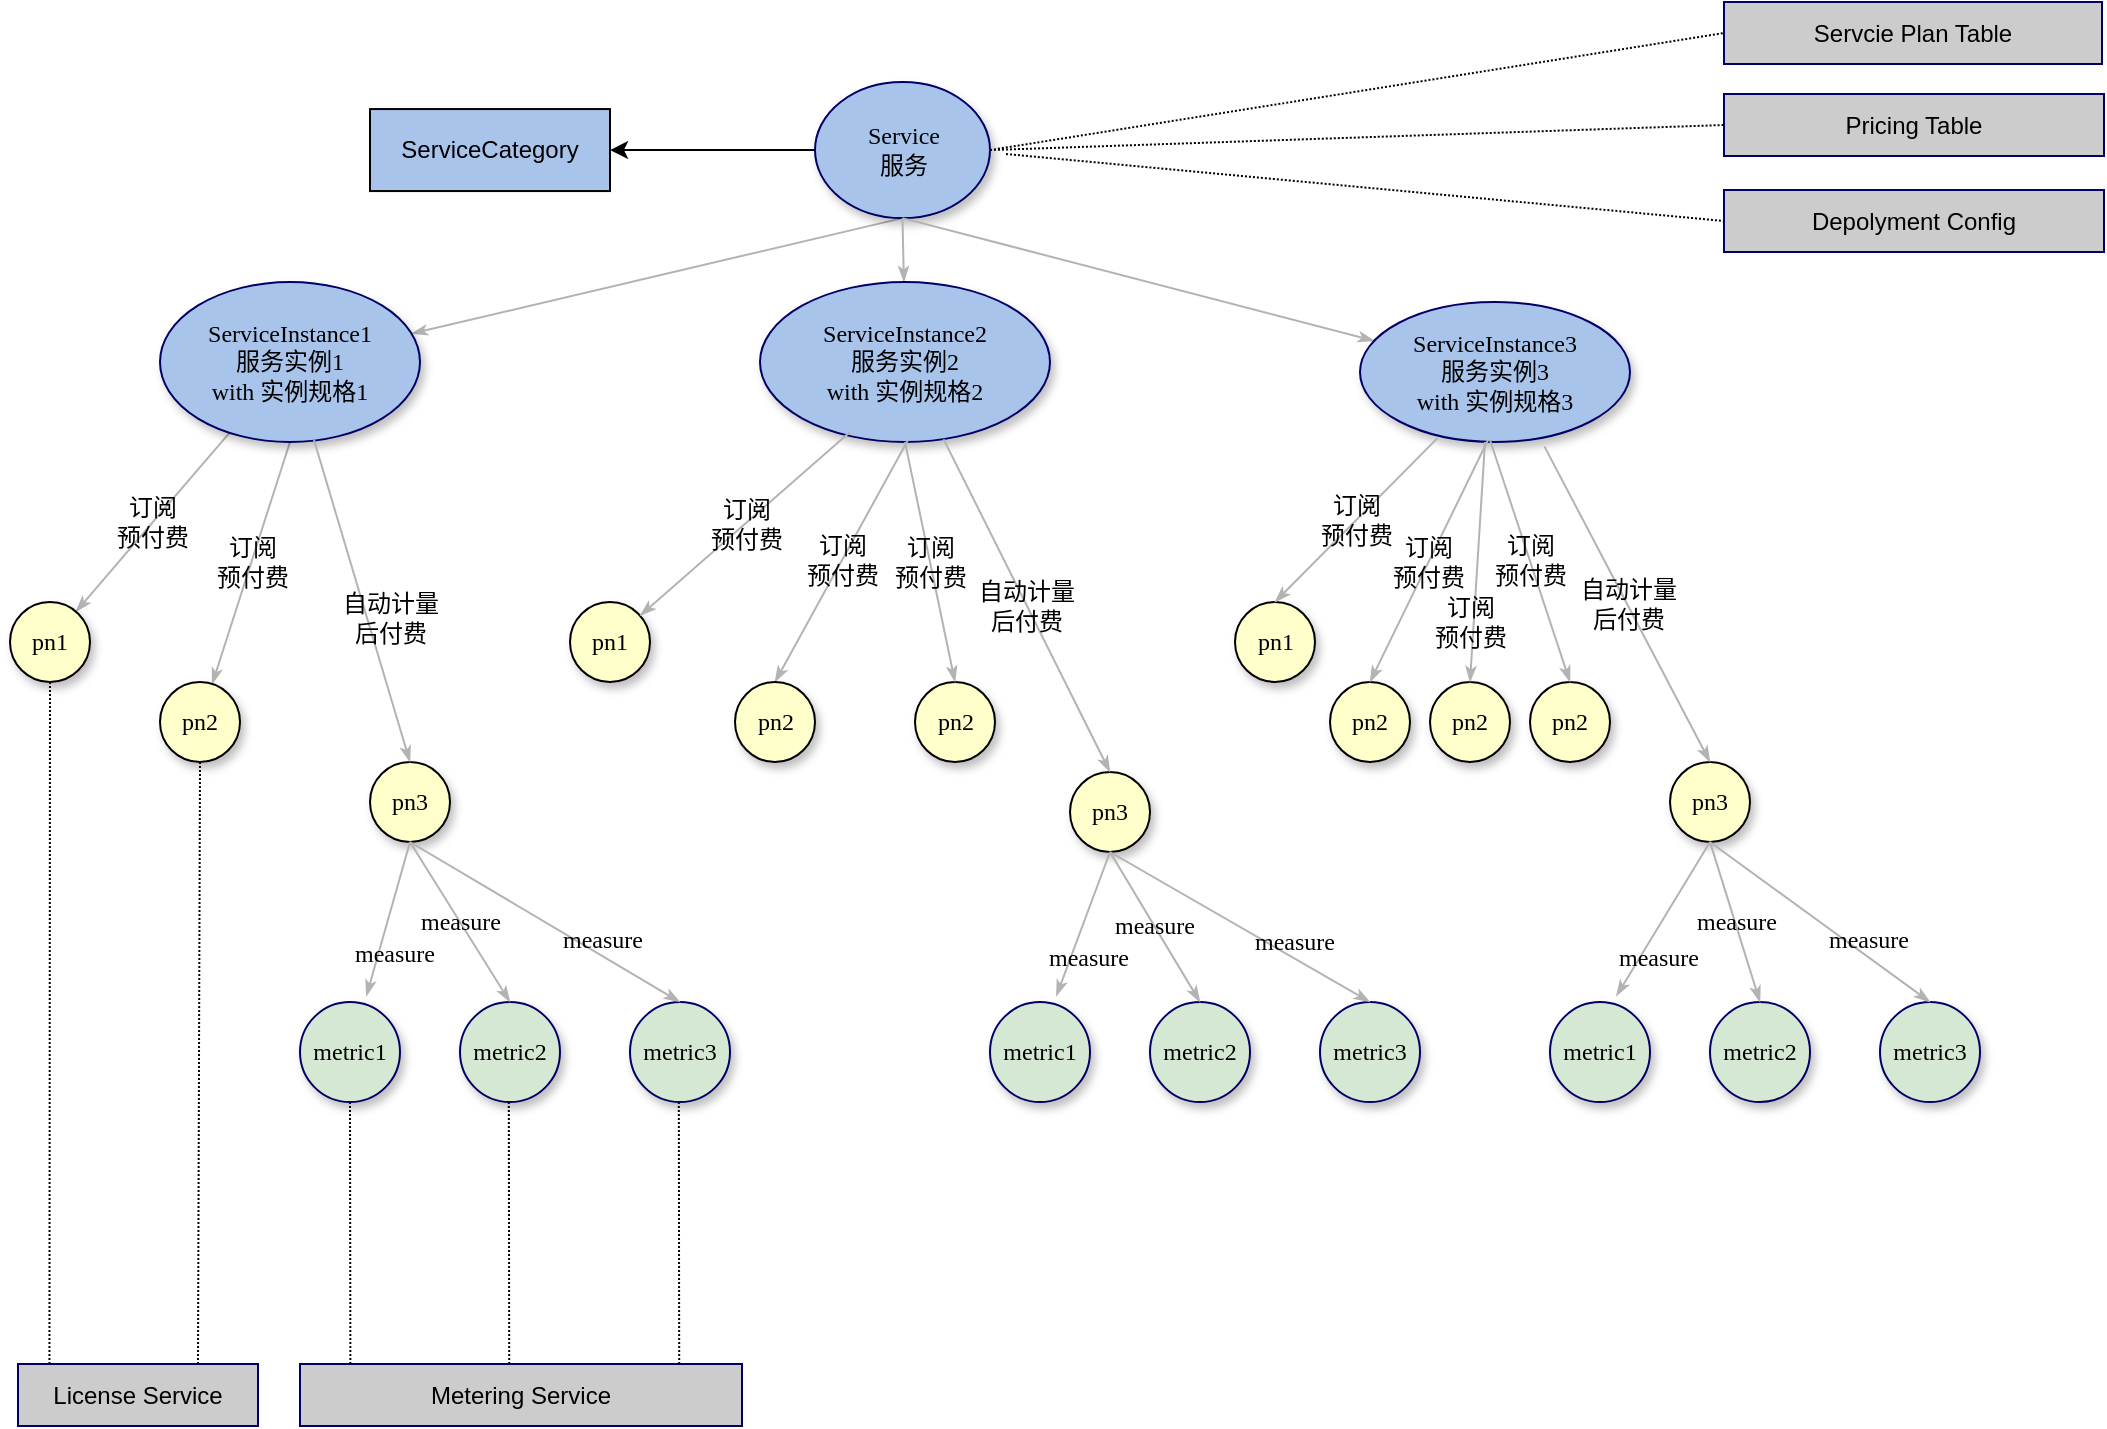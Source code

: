 <mxfile version="12.5.1" type="github"><diagram name="Page-1" id="42789a77-a242-8287-6e28-9cd8cfd52e62"><mxGraphModel dx="1024" dy="534" grid="0" gridSize="10" guides="1" tooltips="1" connect="1" arrows="1" fold="1" page="1" pageScale="1" pageWidth="1100" pageHeight="850" background="#ffffff" math="0" shadow="0"><root><mxCell id="0"/><mxCell id="1" parent="0"/><mxCell id="1ea317790d2ca983-12" style="edgeStyle=none;rounded=1;html=1;labelBackgroundColor=none;startArrow=none;startFill=0;startSize=5;endArrow=classicThin;endFill=1;endSize=5;jettySize=auto;orthogonalLoop=1;strokeColor=#B3B3B3;strokeWidth=1;fontFamily=Verdana;fontSize=12;exitX=0.5;exitY=1;exitDx=0;exitDy=0;" parent="1" source="1ea317790d2ca983-1" target="1ea317790d2ca983-2" edge="1"><mxGeometry relative="1" as="geometry"/></mxCell><mxCell id="OBcpHDgzxoplzca8aXiP-4" value="" style="edgeStyle=none;rounded=0;orthogonalLoop=1;jettySize=auto;html=1;" parent="1" source="1ea317790d2ca983-1" target="OBcpHDgzxoplzca8aXiP-3" edge="1"><mxGeometry relative="1" as="geometry"/></mxCell><mxCell id="OBcpHDgzxoplzca8aXiP-17" style="edgeStyle=none;rounded=0;orthogonalLoop=1;jettySize=auto;html=1;exitX=1;exitY=0.5;exitDx=0;exitDy=0;entryX=0;entryY=0.5;entryDx=0;entryDy=0;dashed=1;dashPattern=1 1;endArrow=none;endFill=0;" parent="1" source="1ea317790d2ca983-1" target="OBcpHDgzxoplzca8aXiP-15" edge="1"><mxGeometry relative="1" as="geometry"/></mxCell><mxCell id="1ea317790d2ca983-1" value="Service&lt;br&gt;服务" style="ellipse;whiteSpace=wrap;html=1;rounded=0;shadow=1;comic=0;labelBackgroundColor=none;strokeWidth=1;fontFamily=Verdana;fontSize=12;align=center;fillColor=#A9C4EB;strokeColor=#000066;" parent="1" vertex="1"><mxGeometry x="442.5" y="60" width="87.5" height="68.06" as="geometry"/></mxCell><mxCell id="1ea317790d2ca983-21" value="订阅&lt;br&gt;预付费" style="edgeStyle=none;rounded=1;html=1;labelBackgroundColor=none;startArrow=none;startFill=0;startSize=5;endArrow=classicThin;endFill=1;endSize=5;jettySize=auto;orthogonalLoop=1;strokeColor=#B3B3B3;strokeWidth=1;fontFamily=Verdana;fontSize=12" parent="1" source="1ea317790d2ca983-2" target="1ea317790d2ca983-7" edge="1"><mxGeometry relative="1" as="geometry"/></mxCell><mxCell id="1ea317790d2ca983-22" value="订阅&lt;br&gt;预付费" style="edgeStyle=none;rounded=1;html=1;labelBackgroundColor=none;startArrow=none;startFill=0;startSize=5;endArrow=classicThin;endFill=1;endSize=5;jettySize=auto;orthogonalLoop=1;strokeColor=#B3B3B3;strokeWidth=1;fontFamily=Verdana;fontSize=12;exitX=0.5;exitY=1;exitDx=0;exitDy=0;" parent="1" source="1ea317790d2ca983-2" target="1ea317790d2ca983-6" edge="1"><mxGeometry relative="1" as="geometry"/></mxCell><mxCell id="1ea317790d2ca983-2" value="ServiceInstance1&lt;br&gt;服务实例1&lt;br&gt;with 实例规格1" style="ellipse;whiteSpace=wrap;html=1;rounded=0;shadow=1;comic=0;labelBackgroundColor=none;strokeWidth=1;fontFamily=Verdana;fontSize=12;align=center;fillColor=#A9C4EB;strokeColor=#000066;" parent="1" vertex="1"><mxGeometry x="115" y="160" width="130" height="80" as="geometry"/></mxCell><mxCell id="1ea317790d2ca983-15" value="relation" style="edgeStyle=none;rounded=1;html=1;labelBackgroundColor=none;startArrow=none;startFill=0;startSize=5;endArrow=classicThin;endFill=1;endSize=5;jettySize=auto;orthogonalLoop=1;strokeColor=#B3B3B3;strokeWidth=1;fontFamily=Verdana;fontSize=12" parent="1" edge="1"><mxGeometry relative="1" as="geometry"><mxPoint x="737.5" y="320" as="targetPoint"/></mxGeometry></mxCell><mxCell id="1ea317790d2ca983-16" value="relation" style="edgeStyle=none;rounded=1;html=1;labelBackgroundColor=none;startArrow=none;startFill=0;startSize=5;endArrow=classicThin;endFill=1;endSize=5;jettySize=auto;orthogonalLoop=1;strokeColor=#B3B3B3;strokeWidth=1;fontFamily=Verdana;fontSize=12" parent="1" edge="1"><mxGeometry relative="1" as="geometry"><mxPoint x="737.5" y="470" as="targetPoint"/></mxGeometry></mxCell><mxCell id="1ea317790d2ca983-17" value="relation" style="edgeStyle=none;rounded=1;html=1;labelBackgroundColor=none;startArrow=none;startFill=0;startSize=5;endArrow=classicThin;endFill=1;endSize=5;jettySize=auto;orthogonalLoop=1;strokeColor=#B3B3B3;strokeWidth=1;fontFamily=Verdana;fontSize=12" parent="1" edge="1"><mxGeometry relative="1" as="geometry"><mxPoint x="531.398" y="528.984" as="targetPoint"/></mxGeometry></mxCell><mxCell id="OBcpHDgzxoplzca8aXiP-10" style="edgeStyle=none;rounded=0;orthogonalLoop=1;jettySize=auto;html=1;exitX=0.5;exitY=1;exitDx=0;exitDy=0;entryX=0.75;entryY=0;entryDx=0;entryDy=0;endArrow=none;endFill=0;dashed=1;dashPattern=1 1;" parent="1" source="1ea317790d2ca983-6" target="OBcpHDgzxoplzca8aXiP-5" edge="1"><mxGeometry relative="1" as="geometry"/></mxCell><mxCell id="1ea317790d2ca983-6" value="&lt;span&gt;pn2&lt;/span&gt;" style="ellipse;whiteSpace=wrap;html=1;rounded=0;shadow=1;comic=0;labelBackgroundColor=none;strokeWidth=1;fontFamily=Verdana;fontSize=12;align=center;fillColor=#FFFFCC;" parent="1" vertex="1"><mxGeometry x="115" y="360" width="40" height="40" as="geometry"/></mxCell><mxCell id="OBcpHDgzxoplzca8aXiP-9" style="edgeStyle=none;rounded=0;orthogonalLoop=1;jettySize=auto;html=1;exitX=0.5;exitY=1;exitDx=0;exitDy=0;entryX=0.131;entryY=0.006;entryDx=0;entryDy=0;entryPerimeter=0;endArrow=none;endFill=0;dashed=1;dashPattern=1 1;" parent="1" source="1ea317790d2ca983-7" target="OBcpHDgzxoplzca8aXiP-5" edge="1"><mxGeometry relative="1" as="geometry"/></mxCell><mxCell id="1ea317790d2ca983-7" value="&lt;span&gt;pn1&lt;/span&gt;" style="ellipse;whiteSpace=wrap;html=1;rounded=0;shadow=1;comic=0;labelBackgroundColor=none;strokeWidth=1;fontFamily=Verdana;fontSize=12;align=center;fillColor=#FFFFCC;" parent="1" vertex="1"><mxGeometry x="40" y="320" width="40" height="40" as="geometry"/></mxCell><mxCell id="1ea317790d2ca983-19" value="relation" style="edgeStyle=none;rounded=1;html=1;labelBackgroundColor=none;startArrow=none;startFill=0;startSize=5;endArrow=classicThin;endFill=1;endSize=5;jettySize=auto;orthogonalLoop=1;strokeColor=#B3B3B3;strokeWidth=1;fontFamily=Verdana;fontSize=12" parent="1" edge="1"><mxGeometry relative="1" as="geometry"><mxPoint x="247.5" y="240" as="sourcePoint"/></mxGeometry></mxCell><mxCell id="1ea317790d2ca983-20" value="relation" style="edgeStyle=none;rounded=1;html=1;labelBackgroundColor=none;startArrow=none;startFill=0;startSize=5;endArrow=classicThin;endFill=1;endSize=5;jettySize=auto;orthogonalLoop=1;strokeColor=#B3B3B3;strokeWidth=1;fontFamily=Verdana;fontSize=12" parent="1" edge="1"><mxGeometry relative="1" as="geometry"><mxPoint x="247.5" y="370" as="sourcePoint"/></mxGeometry></mxCell><mxCell id="1ea317790d2ca983-18" value="relation" style="edgeStyle=none;rounded=1;html=1;labelBackgroundColor=none;startArrow=none;startFill=0;startSize=5;endArrow=classicThin;endFill=1;endSize=5;jettySize=auto;orthogonalLoop=1;strokeColor=#B3B3B3;strokeWidth=1;fontFamily=Verdana;fontSize=12" parent="1" edge="1"><mxGeometry relative="1" as="geometry"><mxPoint x="283.95" y="500.874" as="sourcePoint"/></mxGeometry></mxCell><mxCell id="fWudIK1TiKa3WIDBKqin-5" style="edgeStyle=none;rounded=1;html=1;labelBackgroundColor=none;startArrow=none;startFill=0;startSize=5;endArrow=classicThin;endFill=1;endSize=5;jettySize=auto;orthogonalLoop=1;strokeColor=#B3B3B3;strokeWidth=1;fontFamily=Verdana;fontSize=12;exitX=0.5;exitY=1;exitDx=0;exitDy=0;" parent="1" source="1ea317790d2ca983-1" target="fWudIK1TiKa3WIDBKqin-6" edge="1"><mxGeometry relative="1" as="geometry"><mxPoint x="704.705" y="130.581" as="sourcePoint"/></mxGeometry></mxCell><mxCell id="fWudIK1TiKa3WIDBKqin-6" value="ServiceInstance2&lt;br&gt;服务实例2&lt;br&gt;with 实例规格2" style="ellipse;whiteSpace=wrap;html=1;rounded=0;shadow=1;comic=0;labelBackgroundColor=none;strokeWidth=1;fontFamily=Verdana;fontSize=12;align=center;fillColor=#A9C4EB;strokeColor=#000066;" parent="1" vertex="1"><mxGeometry x="415" y="160" width="145" height="80" as="geometry"/></mxCell><mxCell id="fWudIK1TiKa3WIDBKqin-11" style="edgeStyle=none;rounded=1;html=1;labelBackgroundColor=none;startArrow=none;startFill=0;startSize=5;endArrow=classicThin;endFill=1;endSize=5;jettySize=auto;orthogonalLoop=1;strokeColor=#B3B3B3;strokeWidth=1;fontFamily=Verdana;fontSize=12;exitX=0.5;exitY=1;exitDx=0;exitDy=0;" parent="1" source="1ea317790d2ca983-1" target="fWudIK1TiKa3WIDBKqin-12" edge="1"><mxGeometry relative="1" as="geometry"><mxPoint x="1014.705" y="130.581" as="sourcePoint"/></mxGeometry></mxCell><mxCell id="fWudIK1TiKa3WIDBKqin-12" value="ServiceInstance3&lt;br&gt;服务实例3&lt;br&gt;with 实例规格3" style="ellipse;whiteSpace=wrap;html=1;rounded=0;shadow=1;comic=0;labelBackgroundColor=none;strokeWidth=1;fontFamily=Verdana;fontSize=12;align=center;fillColor=#A9C4EB;strokeColor=#000066;" parent="1" vertex="1"><mxGeometry x="715" y="170" width="135" height="70" as="geometry"/></mxCell><mxCell id="fWudIK1TiKa3WIDBKqin-17" value="&lt;span&gt;pn3&lt;/span&gt;" style="ellipse;whiteSpace=wrap;html=1;rounded=0;shadow=1;comic=0;labelBackgroundColor=none;strokeWidth=1;fontFamily=Verdana;fontSize=12;align=center;fillColor=#FFFFCC;" parent="1" vertex="1"><mxGeometry x="220" y="400" width="40" height="40" as="geometry"/></mxCell><mxCell id="fWudIK1TiKa3WIDBKqin-18" value="自动计量&lt;br&gt;后付费" style="edgeStyle=none;rounded=1;html=1;labelBackgroundColor=none;startArrow=none;startFill=0;startSize=5;endArrow=classicThin;endFill=1;endSize=5;jettySize=auto;orthogonalLoop=1;strokeColor=#B3B3B3;strokeWidth=1;fontFamily=Verdana;fontSize=12;entryX=0.5;entryY=0;entryDx=0;entryDy=0;" parent="1" target="fWudIK1TiKa3WIDBKqin-17" edge="1"><mxGeometry x="0.145" y="11" relative="1" as="geometry"><mxPoint x="192" y="239" as="sourcePoint"/><mxPoint x="210.0" y="310.146" as="targetPoint"/><mxPoint as="offset"/></mxGeometry></mxCell><mxCell id="fWudIK1TiKa3WIDBKqin-19" value="&lt;span&gt;pn1&lt;/span&gt;" style="ellipse;whiteSpace=wrap;html=1;rounded=0;shadow=1;comic=0;labelBackgroundColor=none;strokeWidth=1;fontFamily=Verdana;fontSize=12;align=center;fillColor=#FFFFCC;" parent="1" vertex="1"><mxGeometry x="320" y="320" width="40" height="40" as="geometry"/></mxCell><mxCell id="fWudIK1TiKa3WIDBKqin-21" value="&lt;span&gt;pn3&lt;/span&gt;" style="ellipse;whiteSpace=wrap;html=1;rounded=0;shadow=1;comic=0;labelBackgroundColor=none;strokeWidth=1;fontFamily=Verdana;fontSize=12;align=center;fillColor=#FFFFCC;" parent="1" vertex="1"><mxGeometry x="570" y="405" width="40" height="40" as="geometry"/></mxCell><mxCell id="fWudIK1TiKa3WIDBKqin-22" value="自动计量&lt;br&gt;后付费" style="edgeStyle=none;rounded=1;html=1;labelBackgroundColor=none;startArrow=none;startFill=0;startSize=5;endArrow=classicThin;endFill=1;endSize=5;jettySize=auto;orthogonalLoop=1;strokeColor=#B3B3B3;strokeWidth=1;fontFamily=Verdana;fontSize=12;entryX=0.5;entryY=0;entryDx=0;entryDy=0;" parent="1" source="fWudIK1TiKa3WIDBKqin-6" target="fWudIK1TiKa3WIDBKqin-21" edge="1"><mxGeometry relative="1" as="geometry"><mxPoint x="536.01" y="234.16" as="sourcePoint"/><mxPoint x="530.0" y="310.146" as="targetPoint"/></mxGeometry></mxCell><mxCell id="fWudIK1TiKa3WIDBKqin-23" value="订阅&lt;br&gt;预付费" style="edgeStyle=none;rounded=1;html=1;labelBackgroundColor=none;startArrow=none;startFill=0;startSize=5;endArrow=classicThin;endFill=1;endSize=5;jettySize=auto;orthogonalLoop=1;strokeColor=#B3B3B3;strokeWidth=1;fontFamily=Verdana;fontSize=12;entryX=0.5;entryY=0;entryDx=0;entryDy=0;" parent="1" target="fWudIK1TiKa3WIDBKqin-27" edge="1"><mxGeometry relative="1" as="geometry"><mxPoint x="489" y="239" as="sourcePoint"/><mxPoint x="487.5" y="320" as="targetPoint"/></mxGeometry></mxCell><mxCell id="fWudIK1TiKa3WIDBKqin-24" value="订阅&lt;br&gt;预付费" style="edgeStyle=none;rounded=1;html=1;labelBackgroundColor=none;startArrow=none;startFill=0;startSize=5;endArrow=classicThin;endFill=1;endSize=5;jettySize=auto;orthogonalLoop=1;strokeColor=#B3B3B3;strokeWidth=1;fontFamily=Verdana;fontSize=12" parent="1" target="fWudIK1TiKa3WIDBKqin-19" edge="1"><mxGeometry relative="1" as="geometry"><mxPoint x="460" y="235" as="sourcePoint"/></mxGeometry></mxCell><mxCell id="fWudIK1TiKa3WIDBKqin-27" value="&lt;span&gt;pn2&lt;/span&gt;" style="ellipse;whiteSpace=wrap;html=1;rounded=0;shadow=1;comic=0;labelBackgroundColor=none;strokeWidth=1;fontFamily=Verdana;fontSize=12;align=center;fillColor=#FFFFCC;" parent="1" vertex="1"><mxGeometry x="402.5" y="360" width="40" height="40" as="geometry"/></mxCell><mxCell id="fWudIK1TiKa3WIDBKqin-30" value="&lt;span&gt;pn2&lt;/span&gt;" style="ellipse;whiteSpace=wrap;html=1;rounded=0;shadow=1;comic=0;labelBackgroundColor=none;strokeWidth=1;fontFamily=Verdana;fontSize=12;align=center;fillColor=#FFFFCC;" parent="1" vertex="1"><mxGeometry x="492.5" y="360" width="40" height="40" as="geometry"/></mxCell><mxCell id="fWudIK1TiKa3WIDBKqin-31" value="订阅&lt;br&gt;预付费" style="edgeStyle=none;rounded=1;html=1;labelBackgroundColor=none;startArrow=none;startFill=0;startSize=5;endArrow=classicThin;endFill=1;endSize=5;jettySize=auto;orthogonalLoop=1;strokeColor=#B3B3B3;strokeWidth=1;fontFamily=Verdana;fontSize=12;entryX=0.5;entryY=0;entryDx=0;entryDy=0;exitX=0.5;exitY=1;exitDx=0;exitDy=0;" parent="1" source="fWudIK1TiKa3WIDBKqin-6" target="fWudIK1TiKa3WIDBKqin-30" edge="1"><mxGeometry relative="1" as="geometry"><mxPoint x="539" y="239" as="sourcePoint"/><mxPoint x="490" y="320" as="targetPoint"/></mxGeometry></mxCell><mxCell id="fWudIK1TiKa3WIDBKqin-32" value="&lt;span&gt;pn1&lt;/span&gt;" style="ellipse;whiteSpace=wrap;html=1;rounded=0;shadow=1;comic=0;labelBackgroundColor=none;strokeWidth=1;fontFamily=Verdana;fontSize=12;align=center;fillColor=#FFFFCC;" parent="1" vertex="1"><mxGeometry x="652.5" y="320" width="40" height="40" as="geometry"/></mxCell><mxCell id="fWudIK1TiKa3WIDBKqin-33" value="&lt;span&gt;pn2&lt;/span&gt;" style="ellipse;whiteSpace=wrap;html=1;rounded=0;shadow=1;comic=0;labelBackgroundColor=none;strokeWidth=1;fontFamily=Verdana;fontSize=12;align=center;fillColor=#FFFFCC;" parent="1" vertex="1"><mxGeometry x="700" y="360" width="40" height="40" as="geometry"/></mxCell><mxCell id="fWudIK1TiKa3WIDBKqin-34" value="&lt;span&gt;pn2&lt;/span&gt;" style="ellipse;whiteSpace=wrap;html=1;rounded=0;shadow=1;comic=0;labelBackgroundColor=none;strokeWidth=1;fontFamily=Verdana;fontSize=12;align=center;fillColor=#FFFFCC;" parent="1" vertex="1"><mxGeometry x="750" y="360" width="40" height="40" as="geometry"/></mxCell><mxCell id="fWudIK1TiKa3WIDBKqin-35" value="&lt;span&gt;pn3&lt;/span&gt;" style="ellipse;whiteSpace=wrap;html=1;rounded=0;shadow=1;comic=0;labelBackgroundColor=none;strokeWidth=1;fontFamily=Verdana;fontSize=12;align=center;fillColor=#FFFFCC;" parent="1" vertex="1"><mxGeometry x="870" y="400" width="40" height="40" as="geometry"/></mxCell><mxCell id="fWudIK1TiKa3WIDBKqin-36" value="自动计量&lt;br&gt;后付费" style="edgeStyle=none;rounded=1;html=1;labelBackgroundColor=none;startArrow=none;startFill=0;startSize=5;endArrow=classicThin;endFill=1;endSize=5;jettySize=auto;orthogonalLoop=1;strokeColor=#B3B3B3;strokeWidth=1;fontFamily=Verdana;fontSize=12;entryX=0.5;entryY=0;entryDx=0;entryDy=0;exitX=0.683;exitY=1.031;exitDx=0;exitDy=0;exitPerimeter=0;" parent="1" source="fWudIK1TiKa3WIDBKqin-12" target="fWudIK1TiKa3WIDBKqin-35" edge="1"><mxGeometry relative="1" as="geometry"><mxPoint x="808.283" y="236.215" as="sourcePoint"/><mxPoint x="820.0" y="310.146" as="targetPoint"/></mxGeometry></mxCell><mxCell id="fWudIK1TiKa3WIDBKqin-37" value="订阅&lt;br&gt;预付费" style="edgeStyle=none;rounded=1;html=1;labelBackgroundColor=none;startArrow=none;startFill=0;startSize=5;endArrow=classicThin;endFill=1;endSize=5;jettySize=auto;orthogonalLoop=1;strokeColor=#B3B3B3;strokeWidth=1;fontFamily=Verdana;fontSize=12;entryX=0.5;entryY=0;entryDx=0;entryDy=0;exitX=0.5;exitY=1;exitDx=0;exitDy=0;" parent="1" target="fWudIK1TiKa3WIDBKqin-34" edge="1"><mxGeometry x="0.502" y="-2" relative="1" as="geometry"><mxPoint x="777.5" y="240" as="sourcePoint"/><mxPoint x="780" y="320" as="targetPoint"/><mxPoint as="offset"/></mxGeometry></mxCell><mxCell id="fWudIK1TiKa3WIDBKqin-38" value="订阅&lt;br&gt;预付费" style="edgeStyle=none;rounded=1;html=1;labelBackgroundColor=none;startArrow=none;startFill=0;startSize=5;endArrow=classicThin;endFill=1;endSize=5;jettySize=auto;orthogonalLoop=1;strokeColor=#B3B3B3;strokeWidth=1;fontFamily=Verdana;fontSize=12;entryX=0.5;entryY=0;entryDx=0;entryDy=0;" parent="1" target="fWudIK1TiKa3WIDBKqin-33" edge="1"><mxGeometry relative="1" as="geometry"><mxPoint x="779" y="239" as="sourcePoint"/><mxPoint x="777.5" y="320" as="targetPoint"/></mxGeometry></mxCell><mxCell id="fWudIK1TiKa3WIDBKqin-39" value="订阅&lt;br&gt;预付费" style="edgeStyle=none;rounded=1;html=1;labelBackgroundColor=none;startArrow=none;startFill=0;startSize=5;endArrow=classicThin;endFill=1;endSize=5;jettySize=auto;orthogonalLoop=1;strokeColor=#B3B3B3;strokeWidth=1;fontFamily=Verdana;fontSize=12;entryX=0.5;entryY=0;entryDx=0;entryDy=0;exitX=0.286;exitY=0.974;exitDx=0;exitDy=0;exitPerimeter=0;" parent="1" source="fWudIK1TiKa3WIDBKqin-12" target="fWudIK1TiKa3WIDBKqin-32" edge="1"><mxGeometry relative="1" as="geometry"><mxPoint x="745.75" y="239" as="sourcePoint"/><mxPoint x="679.25" y="370" as="targetPoint"/></mxGeometry></mxCell><mxCell id="fWudIK1TiKa3WIDBKqin-41" value="&lt;span&gt;pn2&lt;/span&gt;" style="ellipse;whiteSpace=wrap;html=1;rounded=0;shadow=1;comic=0;labelBackgroundColor=none;strokeWidth=1;fontFamily=Verdana;fontSize=12;align=center;fillColor=#FFFFCC;" parent="1" vertex="1"><mxGeometry x="800" y="360" width="40" height="40" as="geometry"/></mxCell><mxCell id="fWudIK1TiKa3WIDBKqin-45" value="订阅&lt;br&gt;预付费" style="edgeStyle=none;rounded=1;html=1;labelBackgroundColor=none;startArrow=none;startFill=0;startSize=5;endArrow=classicThin;endFill=1;endSize=5;jettySize=auto;orthogonalLoop=1;strokeColor=#B3B3B3;strokeWidth=1;fontFamily=Verdana;fontSize=12;entryX=0.5;entryY=0;entryDx=0;entryDy=0;" parent="1" target="fWudIK1TiKa3WIDBKqin-41" edge="1"><mxGeometry relative="1" as="geometry"><mxPoint x="780" y="239" as="sourcePoint"/><mxPoint x="750" y="360" as="targetPoint"/></mxGeometry></mxCell><mxCell id="OBcpHDgzxoplzca8aXiP-11" style="edgeStyle=none;rounded=0;orthogonalLoop=1;jettySize=auto;html=1;exitX=0.5;exitY=1;exitDx=0;exitDy=0;entryX=0.114;entryY=0.006;entryDx=0;entryDy=0;entryPerimeter=0;endArrow=none;endFill=0;dashed=1;dashPattern=1 1;" parent="1" source="fWudIK1TiKa3WIDBKqin-47" target="OBcpHDgzxoplzca8aXiP-6" edge="1"><mxGeometry relative="1" as="geometry"/></mxCell><mxCell id="fWudIK1TiKa3WIDBKqin-47" value="&lt;span&gt;metric1&lt;/span&gt;" style="ellipse;whiteSpace=wrap;html=1;rounded=0;shadow=1;comic=0;labelBackgroundColor=none;strokeWidth=1;fontFamily=Verdana;fontSize=12;align=center;strokeColor=#000066;gradientColor=none;fillColor=#D5E8D4;" parent="1" vertex="1"><mxGeometry x="185" y="520" width="50" height="50" as="geometry"/></mxCell><mxCell id="fWudIK1TiKa3WIDBKqin-48" value="&lt;span&gt;metric2&lt;/span&gt;" style="ellipse;whiteSpace=wrap;html=1;rounded=0;shadow=1;comic=0;labelBackgroundColor=none;strokeWidth=1;fontFamily=Verdana;fontSize=12;align=center;strokeColor=#000066;gradientColor=none;fillColor=#D5E8D4;" parent="1" vertex="1"><mxGeometry x="265" y="520" width="50" height="50" as="geometry"/></mxCell><mxCell id="fWudIK1TiKa3WIDBKqin-49" value="&lt;span&gt;metric3&lt;/span&gt;" style="ellipse;whiteSpace=wrap;html=1;rounded=0;shadow=1;comic=0;labelBackgroundColor=none;strokeWidth=1;fontFamily=Verdana;fontSize=12;align=center;strokeColor=#000066;gradientColor=none;fillColor=#D5E8D4;" parent="1" vertex="1"><mxGeometry x="350" y="520" width="50" height="50" as="geometry"/></mxCell><mxCell id="fWudIK1TiKa3WIDBKqin-50" value="measure" style="edgeStyle=none;rounded=1;html=1;labelBackgroundColor=none;startArrow=none;startFill=0;startSize=5;endArrow=classicThin;endFill=1;endSize=5;jettySize=auto;orthogonalLoop=1;strokeColor=#B3B3B3;strokeWidth=1;fontFamily=Verdana;fontSize=12;entryX=0.664;entryY=-0.06;entryDx=0;entryDy=0;exitX=0.5;exitY=1;exitDx=0;exitDy=0;entryPerimeter=0;" parent="1" source="fWudIK1TiKa3WIDBKqin-17" target="fWudIK1TiKa3WIDBKqin-47" edge="1"><mxGeometry x="0.411" y="7" relative="1" as="geometry"><mxPoint x="330.001" y="244.335" as="sourcePoint"/><mxPoint x="378.2" y="405" as="targetPoint"/><mxPoint x="1" as="offset"/></mxGeometry></mxCell><mxCell id="fWudIK1TiKa3WIDBKqin-51" value="measure" style="edgeStyle=none;rounded=1;html=1;labelBackgroundColor=none;startArrow=none;startFill=0;startSize=5;endArrow=classicThin;endFill=1;endSize=5;jettySize=auto;orthogonalLoop=1;strokeColor=#B3B3B3;strokeWidth=1;fontFamily=Verdana;fontSize=12;entryX=0.5;entryY=0;entryDx=0;entryDy=0;exitX=0.5;exitY=1;exitDx=0;exitDy=0;" parent="1" source="fWudIK1TiKa3WIDBKqin-17" target="fWudIK1TiKa3WIDBKqin-48" edge="1"><mxGeometry relative="1" as="geometry"><mxPoint x="350" y="440" as="sourcePoint"/><mxPoint x="258.2" y="517" as="targetPoint"/></mxGeometry></mxCell><mxCell id="fWudIK1TiKa3WIDBKqin-52" value="measure" style="edgeStyle=none;rounded=1;html=1;labelBackgroundColor=none;startArrow=none;startFill=0;startSize=5;endArrow=classicThin;endFill=1;endSize=5;jettySize=auto;orthogonalLoop=1;strokeColor=#B3B3B3;strokeWidth=1;fontFamily=Verdana;fontSize=12;entryX=0.5;entryY=0;entryDx=0;entryDy=0;exitX=0.5;exitY=1;exitDx=0;exitDy=0;" parent="1" source="fWudIK1TiKa3WIDBKqin-17" target="fWudIK1TiKa3WIDBKqin-49" edge="1"><mxGeometry x="0.365" y="7" relative="1" as="geometry"><mxPoint x="310" y="440" as="sourcePoint"/><mxPoint x="360" y="520" as="targetPoint"/><mxPoint as="offset"/></mxGeometry></mxCell><mxCell id="fWudIK1TiKa3WIDBKqin-53" value="&lt;span&gt;metric3&lt;/span&gt;" style="ellipse;whiteSpace=wrap;html=1;rounded=0;shadow=1;comic=0;labelBackgroundColor=none;strokeWidth=1;fontFamily=Verdana;fontSize=12;align=center;strokeColor=#000066;gradientColor=none;fillColor=#D5E8D4;" parent="1" vertex="1"><mxGeometry x="695" y="520" width="50" height="50" as="geometry"/></mxCell><mxCell id="fWudIK1TiKa3WIDBKqin-54" value="&lt;span&gt;metric2&lt;/span&gt;" style="ellipse;whiteSpace=wrap;html=1;rounded=0;shadow=1;comic=0;labelBackgroundColor=none;strokeWidth=1;fontFamily=Verdana;fontSize=12;align=center;strokeColor=#000066;gradientColor=none;fillColor=#D5E8D4;" parent="1" vertex="1"><mxGeometry x="610" y="520" width="50" height="50" as="geometry"/></mxCell><mxCell id="fWudIK1TiKa3WIDBKqin-55" value="&lt;span&gt;metric1&lt;/span&gt;" style="ellipse;whiteSpace=wrap;html=1;rounded=0;shadow=1;comic=0;labelBackgroundColor=none;strokeWidth=1;fontFamily=Verdana;fontSize=12;align=center;strokeColor=#000066;gradientColor=none;fillColor=#D5E8D4;" parent="1" vertex="1"><mxGeometry x="530" y="520" width="50" height="50" as="geometry"/></mxCell><mxCell id="fWudIK1TiKa3WIDBKqin-56" value="measure" style="edgeStyle=none;rounded=1;html=1;labelBackgroundColor=none;startArrow=none;startFill=0;startSize=5;endArrow=classicThin;endFill=1;endSize=5;jettySize=auto;orthogonalLoop=1;strokeColor=#B3B3B3;strokeWidth=1;fontFamily=Verdana;fontSize=12;entryX=0.5;entryY=0;entryDx=0;entryDy=0;exitX=0.5;exitY=1;exitDx=0;exitDy=0;" parent="1" source="fWudIK1TiKa3WIDBKqin-21" target="fWudIK1TiKa3WIDBKqin-54" edge="1"><mxGeometry relative="1" as="geometry"><mxPoint x="655" y="440" as="sourcePoint"/><mxPoint x="603.2" y="517" as="targetPoint"/></mxGeometry></mxCell><mxCell id="fWudIK1TiKa3WIDBKqin-57" value="measure" style="edgeStyle=none;rounded=1;html=1;labelBackgroundColor=none;startArrow=none;startFill=0;startSize=5;endArrow=classicThin;endFill=1;endSize=5;jettySize=auto;orthogonalLoop=1;strokeColor=#B3B3B3;strokeWidth=1;fontFamily=Verdana;fontSize=12;entryX=0.664;entryY=-0.06;entryDx=0;entryDy=0;entryPerimeter=0;exitX=0.5;exitY=1;exitDx=0;exitDy=0;" parent="1" source="fWudIK1TiKa3WIDBKqin-21" target="fWudIK1TiKa3WIDBKqin-55" edge="1"><mxGeometry x="0.411" y="7" relative="1" as="geometry"><mxPoint x="655" y="440" as="sourcePoint"/><mxPoint x="723.2" y="405" as="targetPoint"/><mxPoint x="1" as="offset"/></mxGeometry></mxCell><mxCell id="fWudIK1TiKa3WIDBKqin-58" value="measure" style="edgeStyle=none;rounded=1;html=1;labelBackgroundColor=none;startArrow=none;startFill=0;startSize=5;endArrow=classicThin;endFill=1;endSize=5;jettySize=auto;orthogonalLoop=1;strokeColor=#B3B3B3;strokeWidth=1;fontFamily=Verdana;fontSize=12;entryX=0.5;entryY=0;entryDx=0;entryDy=0;exitX=0.5;exitY=1;exitDx=0;exitDy=0;" parent="1" source="fWudIK1TiKa3WIDBKqin-21" target="fWudIK1TiKa3WIDBKqin-53" edge="1"><mxGeometry x="0.365" y="7" relative="1" as="geometry"><mxPoint x="655" y="440" as="sourcePoint"/><mxPoint x="705" y="520" as="targetPoint"/><mxPoint as="offset"/></mxGeometry></mxCell><mxCell id="fWudIK1TiKa3WIDBKqin-59" value="&lt;span&gt;metric3&lt;/span&gt;" style="ellipse;whiteSpace=wrap;html=1;rounded=0;shadow=1;comic=0;labelBackgroundColor=none;strokeWidth=1;fontFamily=Verdana;fontSize=12;align=center;strokeColor=#000066;gradientColor=none;fillColor=#D5E8D4;" parent="1" vertex="1"><mxGeometry x="975" y="520" width="50" height="50" as="geometry"/></mxCell><mxCell id="fWudIK1TiKa3WIDBKqin-60" value="&lt;span&gt;metric2&lt;/span&gt;" style="ellipse;whiteSpace=wrap;html=1;rounded=0;shadow=1;comic=0;labelBackgroundColor=none;strokeWidth=1;fontFamily=Verdana;fontSize=12;align=center;strokeColor=#000066;gradientColor=none;fillColor=#D5E8D4;" parent="1" vertex="1"><mxGeometry x="890" y="520" width="50" height="50" as="geometry"/></mxCell><mxCell id="fWudIK1TiKa3WIDBKqin-61" value="&lt;span&gt;metric1&lt;/span&gt;" style="ellipse;whiteSpace=wrap;html=1;rounded=0;shadow=1;comic=0;labelBackgroundColor=none;strokeWidth=1;fontFamily=Verdana;fontSize=12;align=center;strokeColor=#000066;gradientColor=none;fillColor=#D5E8D4;" parent="1" vertex="1"><mxGeometry x="810" y="520" width="50" height="50" as="geometry"/></mxCell><mxCell id="fWudIK1TiKa3WIDBKqin-62" value="measure" style="edgeStyle=none;rounded=1;html=1;labelBackgroundColor=none;startArrow=none;startFill=0;startSize=5;endArrow=classicThin;endFill=1;endSize=5;jettySize=auto;orthogonalLoop=1;strokeColor=#B3B3B3;strokeWidth=1;fontFamily=Verdana;fontSize=12;entryX=0.5;entryY=0;entryDx=0;entryDy=0;exitX=0.5;exitY=1;exitDx=0;exitDy=0;" parent="1" source="fWudIK1TiKa3WIDBKqin-35" target="fWudIK1TiKa3WIDBKqin-60" edge="1"><mxGeometry relative="1" as="geometry"><mxPoint x="940" y="445" as="sourcePoint"/><mxPoint x="883.2" y="517" as="targetPoint"/></mxGeometry></mxCell><mxCell id="fWudIK1TiKa3WIDBKqin-63" value="measure" style="edgeStyle=none;rounded=1;html=1;labelBackgroundColor=none;startArrow=none;startFill=0;startSize=5;endArrow=classicThin;endFill=1;endSize=5;jettySize=auto;orthogonalLoop=1;strokeColor=#B3B3B3;strokeWidth=1;fontFamily=Verdana;fontSize=12;entryX=0.664;entryY=-0.06;entryDx=0;entryDy=0;entryPerimeter=0;exitX=0.5;exitY=1;exitDx=0;exitDy=0;" parent="1" source="fWudIK1TiKa3WIDBKqin-35" target="fWudIK1TiKa3WIDBKqin-61" edge="1"><mxGeometry x="0.411" y="7" relative="1" as="geometry"><mxPoint x="940" y="445" as="sourcePoint"/><mxPoint x="1003.2" y="405" as="targetPoint"/><mxPoint x="1" as="offset"/></mxGeometry></mxCell><mxCell id="fWudIK1TiKa3WIDBKqin-64" value="measure" style="edgeStyle=none;rounded=1;html=1;labelBackgroundColor=none;startArrow=none;startFill=0;startSize=5;endArrow=classicThin;endFill=1;endSize=5;jettySize=auto;orthogonalLoop=1;strokeColor=#B3B3B3;strokeWidth=1;fontFamily=Verdana;fontSize=12;entryX=0.5;entryY=0;entryDx=0;entryDy=0;exitX=0.5;exitY=1;exitDx=0;exitDy=0;" parent="1" source="fWudIK1TiKa3WIDBKqin-35" target="fWudIK1TiKa3WIDBKqin-59" edge="1"><mxGeometry x="0.365" y="7" relative="1" as="geometry"><mxPoint x="940" y="445" as="sourcePoint"/><mxPoint x="985" y="520" as="targetPoint"/><mxPoint as="offset"/></mxGeometry></mxCell><mxCell id="OBcpHDgzxoplzca8aXiP-3" value="ServiceCategory" style="rounded=0;whiteSpace=wrap;html=1;fillColor=#A9C4EB;" parent="1" vertex="1"><mxGeometry x="220" y="73.53" width="120" height="41" as="geometry"/></mxCell><mxCell id="OBcpHDgzxoplzca8aXiP-5" value="License Service" style="rounded=0;whiteSpace=wrap;html=1;fillColor=#CCCCCC;strokeColor=#000066;" parent="1" vertex="1"><mxGeometry x="44" y="701" width="120" height="31" as="geometry"/></mxCell><mxCell id="OBcpHDgzxoplzca8aXiP-6" value="Metering Service" style="rounded=0;whiteSpace=wrap;html=1;fillColor=#CCCCCC;strokeColor=#000066;" parent="1" vertex="1"><mxGeometry x="185" y="701" width="221" height="31" as="geometry"/></mxCell><mxCell id="OBcpHDgzxoplzca8aXiP-12" style="edgeStyle=none;rounded=0;orthogonalLoop=1;jettySize=auto;html=1;exitX=0.5;exitY=1;exitDx=0;exitDy=0;entryX=0.114;entryY=0.006;entryDx=0;entryDy=0;entryPerimeter=0;endArrow=none;endFill=0;dashed=1;dashPattern=1 1;" parent="1" edge="1"><mxGeometry relative="1" as="geometry"><mxPoint x="289.41" y="570" as="sourcePoint"/><mxPoint x="289.604" y="701.186" as="targetPoint"/></mxGeometry></mxCell><mxCell id="OBcpHDgzxoplzca8aXiP-13" style="edgeStyle=none;rounded=0;orthogonalLoop=1;jettySize=auto;html=1;exitX=0.5;exitY=1;exitDx=0;exitDy=0;entryX=0.114;entryY=0.006;entryDx=0;entryDy=0;entryPerimeter=0;endArrow=none;endFill=0;dashed=1;dashPattern=1 1;" parent="1" edge="1"><mxGeometry relative="1" as="geometry"><mxPoint x="374.41" y="570" as="sourcePoint"/><mxPoint x="374.604" y="701.186" as="targetPoint"/></mxGeometry></mxCell><mxCell id="OBcpHDgzxoplzca8aXiP-14" value="Pricing Table" style="rounded=0;whiteSpace=wrap;html=1;fillColor=#CCCCCC;strokeColor=#000066;" parent="1" vertex="1"><mxGeometry x="897" y="66" width="190" height="31" as="geometry"/></mxCell><mxCell id="OBcpHDgzxoplzca8aXiP-15" value="Servcie Plan Table" style="rounded=0;whiteSpace=wrap;html=1;fillColor=#CCCCCC;strokeColor=#000066;" parent="1" vertex="1"><mxGeometry x="897" y="20" width="189" height="31" as="geometry"/></mxCell><mxCell id="OBcpHDgzxoplzca8aXiP-16" value="Depolyment Config" style="rounded=0;whiteSpace=wrap;html=1;fillColor=#CCCCCC;strokeColor=#000066;" parent="1" vertex="1"><mxGeometry x="897" y="114" width="190" height="31" as="geometry"/></mxCell><mxCell id="OBcpHDgzxoplzca8aXiP-18" style="edgeStyle=none;rounded=0;orthogonalLoop=1;jettySize=auto;html=1;exitX=1;exitY=0.5;exitDx=0;exitDy=0;entryX=0;entryY=0.5;entryDx=0;entryDy=0;dashed=1;dashPattern=1 1;endArrow=none;endFill=0;" parent="1" source="1ea317790d2ca983-1" target="OBcpHDgzxoplzca8aXiP-14" edge="1"><mxGeometry relative="1" as="geometry"><mxPoint x="530.0" y="123.3" as="sourcePoint"/><mxPoint x="897" y="64.77" as="targetPoint"/></mxGeometry></mxCell><mxCell id="OBcpHDgzxoplzca8aXiP-19" style="edgeStyle=none;rounded=0;orthogonalLoop=1;jettySize=auto;html=1;entryX=0;entryY=0.5;entryDx=0;entryDy=0;dashed=1;dashPattern=1 1;endArrow=none;endFill=0;" parent="1" target="OBcpHDgzxoplzca8aXiP-16" edge="1"><mxGeometry relative="1" as="geometry"><mxPoint x="538" y="96" as="sourcePoint"/><mxPoint x="897" y="108" as="targetPoint"/></mxGeometry></mxCell></root></mxGraphModel></diagram></mxfile>
